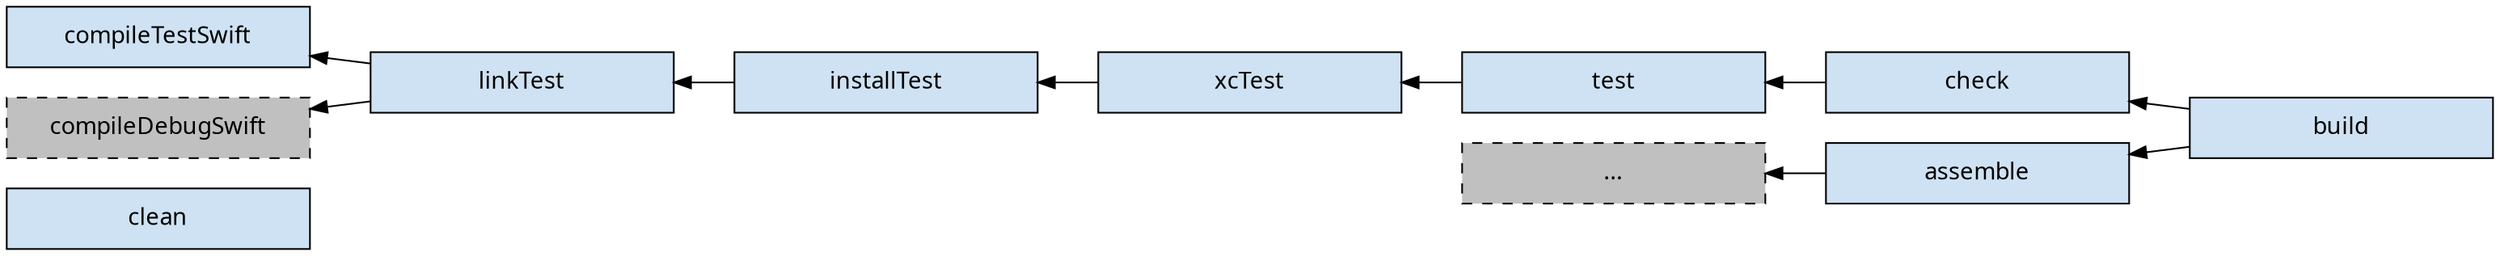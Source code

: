 // Copyright 2018 the original author or authors.
//
// Licensed under the Apache License, Version 2.0 (the "License");
// you may not use this file except in compliance with the License.
// You may obtain a copy of the License at
//
//      http://www.apache.org/licenses/LICENSE-2.0
//
// Unless required by applicable law or agreed to in writing, software
// distributed under the License is distributed on an "AS IS" BASIS,
// WITHOUT WARRANTIES OR CONDITIONS OF ANY KIND, either express or implied.
// See the License for the specific language governing permissions and
// limitations under the License.

// dot -Tpng subprojects/docs/src/docs/userguide/img/xctest-task-graph.dot > subprojects/docs/src/docs/userguide/img/xctest-task-graph.png
digraph xctestTaskGraph {
  graph [ dpi = 100, fontname="Sans"];
  node [fontname = "Sans"];
  edge [fontname = "Sans"];
  node [shape=rectangle, fixedsize=true, width=2.5, height=0.5];
  node [style=filled, fillcolor="#cfe2f3"]
  rankdir=LR

  compileTestSwift -> linkTest -> installTest -> xcTest -> test -> check -> build [dir=back]
  compileDebugSwift -> linkTest [dir=back]
  assemble -> build [dir=back]
  tripleDots -> assemble [dir=back]
  clean

  compileDebugSwift [style="dashed,filled", fillcolor=grey]
  tripleDots [style="dashed,filled", fillcolor=grey, label="..."]

  // Ensure ordering
  compileTestSwift -> compileDebugSwift -> clean [style=invis]
  {rank=same compileDebugSwift compileTestSwift clean}
}
